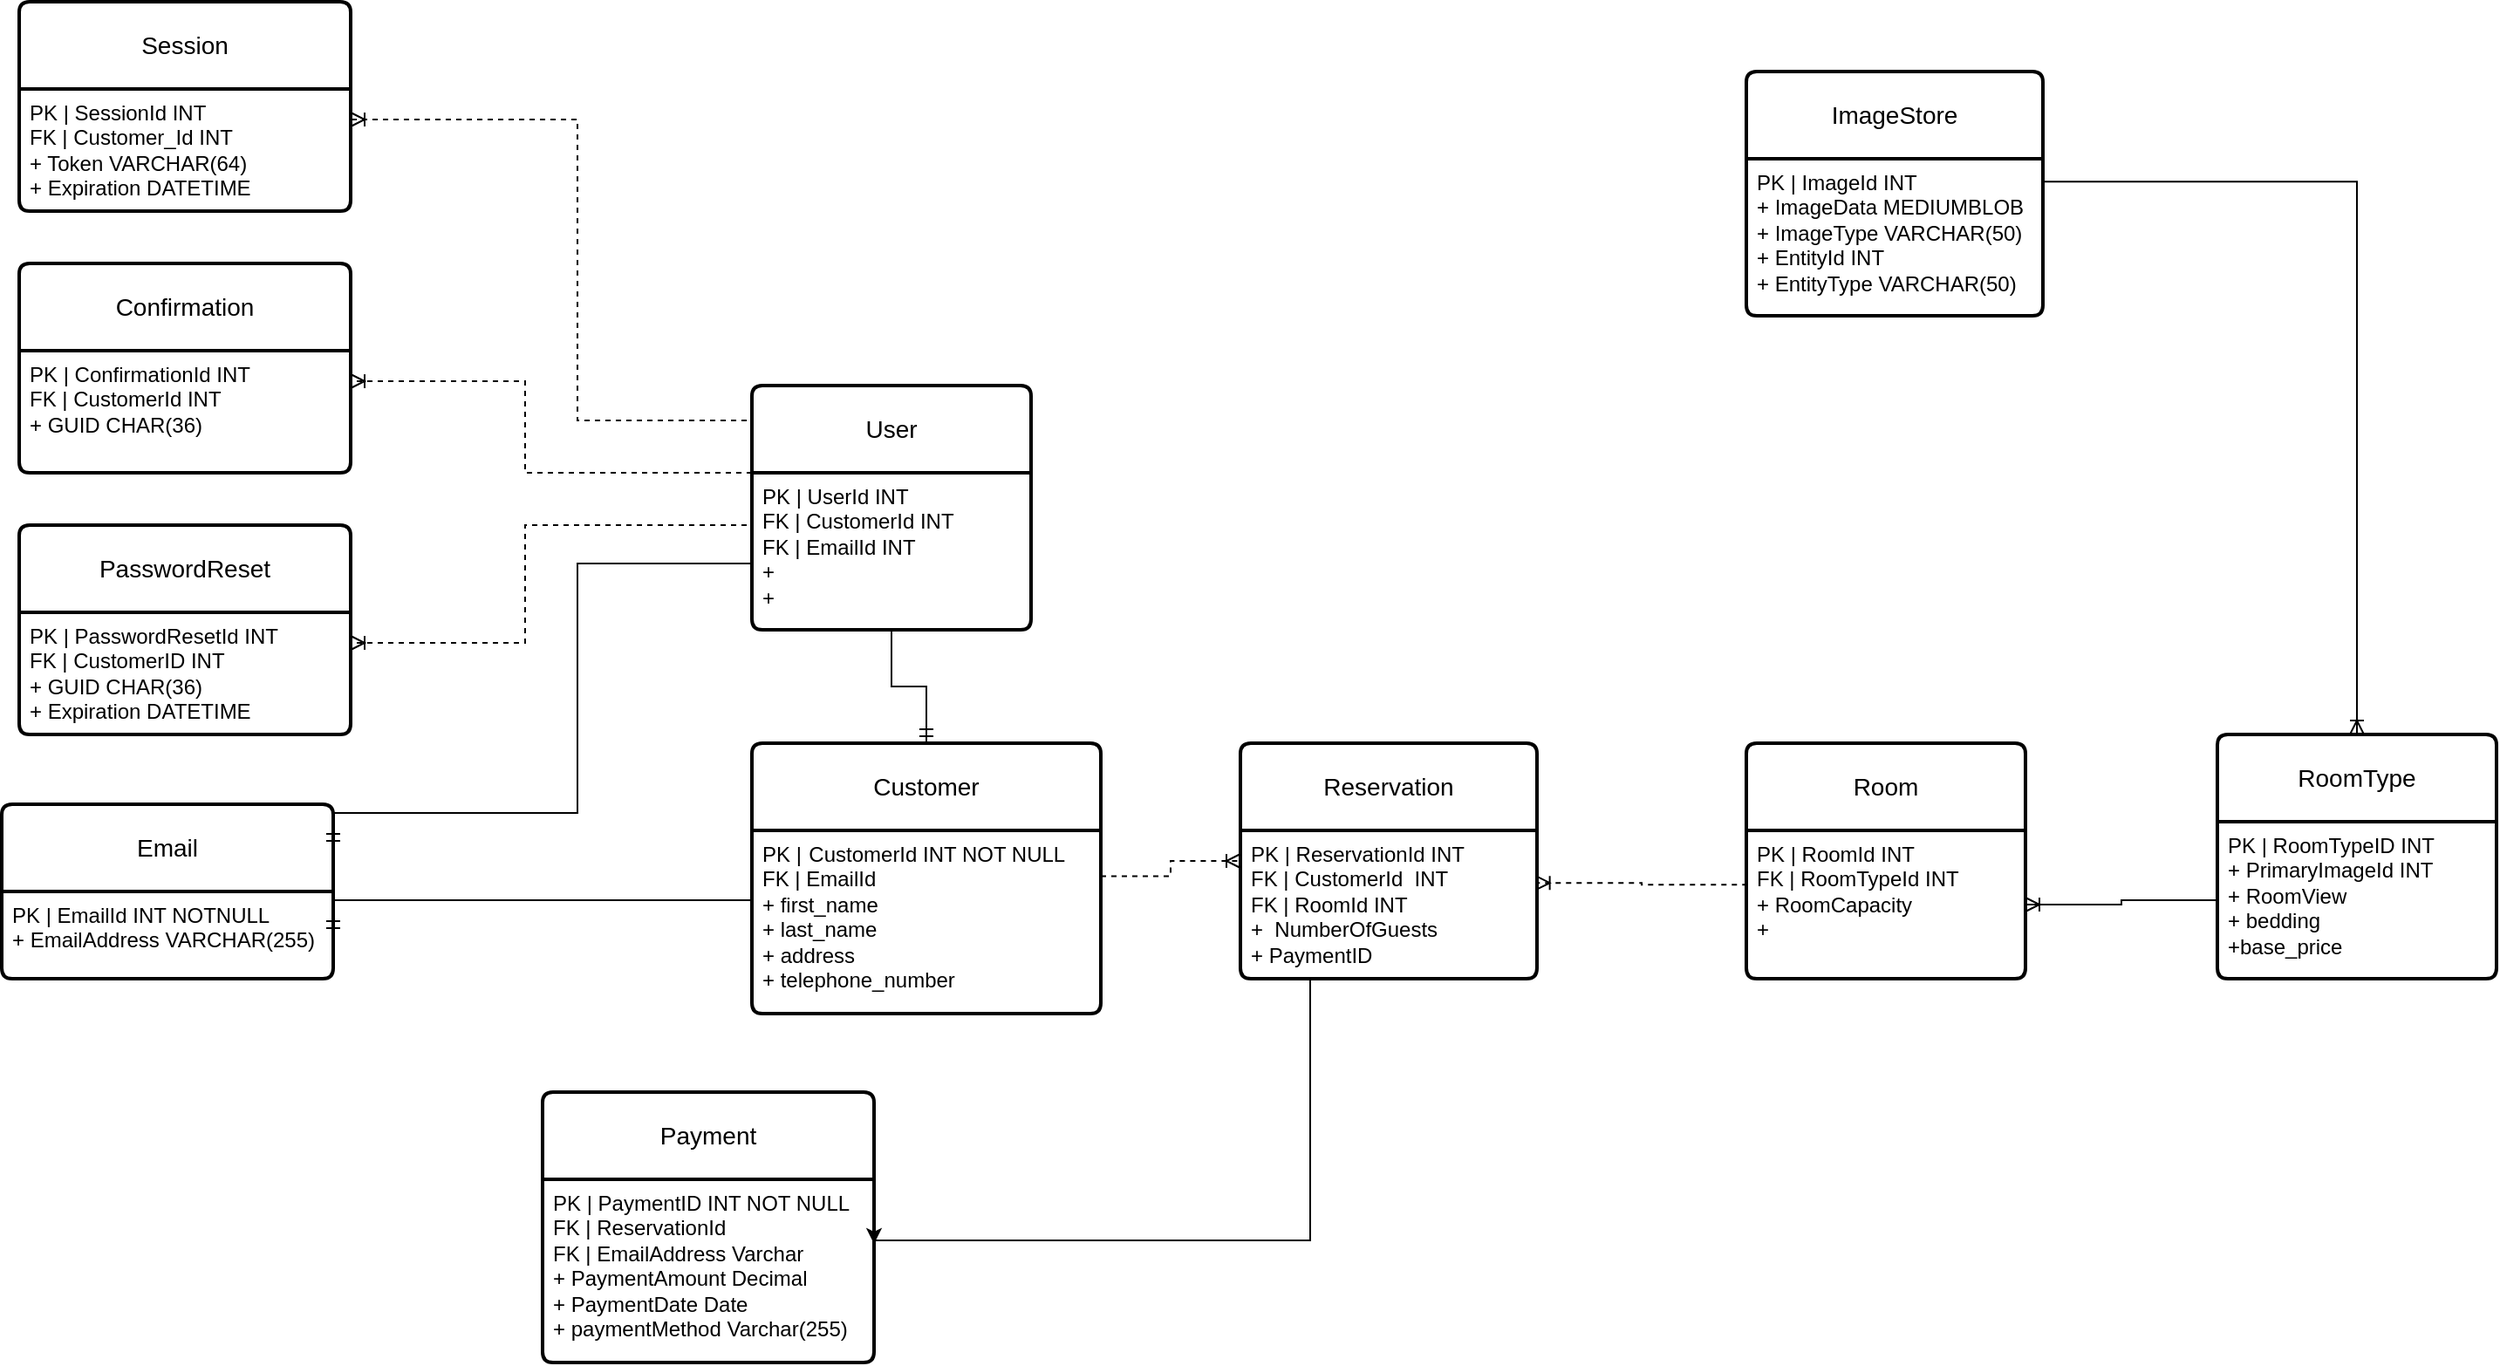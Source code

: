 <mxfile version="22.1.22" type="embed">
  <diagram id="R2lEEEUBdFMjLlhIrx00" name="Page-1">
    <mxGraphModel dx="864" dy="799" grid="1" gridSize="10" guides="1" tooltips="1" connect="1" arrows="1" fold="1" page="1" pageScale="1" pageWidth="850" pageHeight="1100" math="0" shadow="0" extFonts="Permanent Marker^https://fonts.googleapis.com/css?family=Permanent+Marker">
      <root>
        <mxCell id="0" />
        <mxCell id="1" parent="0" />
        <mxCell id="xTQfs5T80yT4qUn2D3Ki-52" value="Customer" style="swimlane;childLayout=stackLayout;horizontal=1;startSize=50;horizontalStack=0;rounded=1;fontSize=14;fontStyle=0;strokeWidth=2;resizeParent=0;resizeLast=1;shadow=0;dashed=0;align=center;arcSize=4;whiteSpace=wrap;html=1;" parent="1" vertex="1">
          <mxGeometry x="480" y="445" width="200" height="155" as="geometry">
            <mxRectangle x="480" y="445" width="100" height="50" as="alternateBounds" />
          </mxGeometry>
        </mxCell>
        <mxCell id="xTQfs5T80yT4qUn2D3Ki-53" value="PK |&lt;span style=&quot;white-space: pre;&quot;&gt;&#x9;&lt;/span&gt;CustomerId INT NOT NULL&lt;div&gt;FK | EmailId&lt;/div&gt;&lt;div&gt;+ first_name&lt;/div&gt;&lt;div&gt;+ last_name&lt;/div&gt;&lt;div&gt;+ address&lt;/div&gt;&lt;div&gt;+ telephone_number&lt;/div&gt;" style="align=left;strokeColor=none;fillColor=none;spacingLeft=4;fontSize=12;verticalAlign=top;resizable=0;rotatable=0;part=1;html=1;" parent="xTQfs5T80yT4qUn2D3Ki-52" vertex="1">
          <mxGeometry y="50" width="200" height="105" as="geometry" />
        </mxCell>
        <mxCell id="xTQfs5T80yT4qUn2D3Ki-54" value="Reservation" style="swimlane;childLayout=stackLayout;horizontal=1;startSize=50;horizontalStack=0;rounded=1;fontSize=14;fontStyle=0;strokeWidth=2;resizeParent=0;resizeLast=1;shadow=0;dashed=0;align=center;arcSize=4;whiteSpace=wrap;html=1;" parent="1" vertex="1">
          <mxGeometry x="760" y="445" width="170" height="135" as="geometry" />
        </mxCell>
        <mxCell id="xTQfs5T80yT4qUn2D3Ki-55" value="&lt;div&gt;PK | ReservationId INT&lt;/div&gt;FK | CustomerId&amp;nbsp; INT&lt;div&gt;FK | RoomId INT&lt;/div&gt;&lt;div&gt;+&amp;nbsp; NumberOfGuests&lt;/div&gt;&lt;div&gt;+ PaymentID&lt;/div&gt;" style="align=left;strokeColor=none;fillColor=none;spacingLeft=4;fontSize=12;verticalAlign=top;resizable=0;rotatable=0;part=1;html=1;" parent="xTQfs5T80yT4qUn2D3Ki-54" vertex="1">
          <mxGeometry y="50" width="170" height="85" as="geometry" />
        </mxCell>
        <mxCell id="xTQfs5T80yT4qUn2D3Ki-56" value="Room" style="swimlane;childLayout=stackLayout;horizontal=1;startSize=50;horizontalStack=0;rounded=1;fontSize=14;fontStyle=0;strokeWidth=2;resizeParent=0;resizeLast=1;shadow=0;dashed=0;align=center;arcSize=4;whiteSpace=wrap;html=1;" parent="1" vertex="1">
          <mxGeometry x="1050" y="445" width="160" height="135" as="geometry" />
        </mxCell>
        <mxCell id="xTQfs5T80yT4qUn2D3Ki-57" value="&lt;div&gt;PK | RoomId INT&lt;/div&gt;FK | RoomTypeId INT&lt;br&gt;+ RoomCapacity&lt;br&gt;&lt;span style=&quot;background-color: initial;&quot;&gt;+&amp;nbsp;&lt;/span&gt;" style="align=left;strokeColor=none;fillColor=none;spacingLeft=4;fontSize=12;verticalAlign=top;resizable=0;rotatable=0;part=1;html=1;" parent="xTQfs5T80yT4qUn2D3Ki-56" vertex="1">
          <mxGeometry y="50" width="160" height="85" as="geometry" />
        </mxCell>
        <mxCell id="xTQfs5T80yT4qUn2D3Ki-60" value="Session" style="swimlane;childLayout=stackLayout;horizontal=1;startSize=50;horizontalStack=0;rounded=1;fontSize=14;fontStyle=0;strokeWidth=2;resizeParent=0;resizeLast=1;shadow=0;dashed=0;align=center;arcSize=4;whiteSpace=wrap;html=1;" parent="1" vertex="1">
          <mxGeometry x="60" y="20" width="190" height="120" as="geometry" />
        </mxCell>
        <mxCell id="xTQfs5T80yT4qUn2D3Ki-61" value="PK | SessionId INT&lt;div&gt;FK | Customer_Id INT&lt;/div&gt;&lt;div&gt;+ Token VARCHAR(64)&lt;/div&gt;&lt;div&gt;+ Expiration DATETIME&lt;/div&gt;" style="align=left;strokeColor=none;fillColor=none;spacingLeft=4;fontSize=12;verticalAlign=top;resizable=0;rotatable=0;part=1;html=1;" parent="xTQfs5T80yT4qUn2D3Ki-60" vertex="1">
          <mxGeometry y="50" width="190" height="70" as="geometry" />
        </mxCell>
        <mxCell id="xTQfs5T80yT4qUn2D3Ki-62" value="Confirmation" style="swimlane;childLayout=stackLayout;horizontal=1;startSize=50;horizontalStack=0;rounded=1;fontSize=14;fontStyle=0;strokeWidth=2;resizeParent=0;resizeLast=1;shadow=0;dashed=0;align=center;arcSize=4;whiteSpace=wrap;html=1;" parent="1" vertex="1">
          <mxGeometry x="60" y="170" width="190" height="120" as="geometry" />
        </mxCell>
        <mxCell id="xTQfs5T80yT4qUn2D3Ki-63" value="PK | ConfirmationId INT&lt;br&gt;FK | CustomerId INT&lt;br&gt;+ GUID CHAR(36)" style="align=left;strokeColor=none;fillColor=none;spacingLeft=4;fontSize=12;verticalAlign=top;resizable=0;rotatable=0;part=1;html=1;" parent="xTQfs5T80yT4qUn2D3Ki-62" vertex="1">
          <mxGeometry y="50" width="190" height="70" as="geometry" />
        </mxCell>
        <mxCell id="xTQfs5T80yT4qUn2D3Ki-66" value="PasswordReset" style="swimlane;childLayout=stackLayout;horizontal=1;startSize=50;horizontalStack=0;rounded=1;fontSize=14;fontStyle=0;strokeWidth=2;resizeParent=0;resizeLast=1;shadow=0;dashed=0;align=center;arcSize=4;whiteSpace=wrap;html=1;" parent="1" vertex="1">
          <mxGeometry x="60" y="320" width="190" height="120" as="geometry" />
        </mxCell>
        <mxCell id="xTQfs5T80yT4qUn2D3Ki-67" value="PK | PasswordResetId INT&lt;br&gt;FK | CustomerID INT&lt;br&gt;+ GUID CHAR(36)&lt;div&gt;+ Expiration DATETIME&lt;/div&gt;" style="align=left;strokeColor=none;fillColor=none;spacingLeft=4;fontSize=12;verticalAlign=top;resizable=0;rotatable=0;part=1;html=1;" parent="xTQfs5T80yT4qUn2D3Ki-66" vertex="1">
          <mxGeometry y="50" width="190" height="70" as="geometry" />
        </mxCell>
        <mxCell id="xTQfs5T80yT4qUn2D3Ki-68" style="edgeStyle=orthogonalEdgeStyle;rounded=0;orthogonalLoop=1;jettySize=auto;html=1;exitX=0;exitY=0.25;exitDx=0;exitDy=0;entryX=1;entryY=0.25;entryDx=0;entryDy=0;dashed=1;endArrow=ERoneToMany;endFill=0;" parent="1" source="xTQfs5T80yT4qUn2D3Ki-81" target="xTQfs5T80yT4qUn2D3Ki-61" edge="1">
          <mxGeometry relative="1" as="geometry">
            <Array as="points">
              <mxPoint x="480" y="260" />
              <mxPoint x="380" y="260" />
              <mxPoint x="380" y="88" />
            </Array>
          </mxGeometry>
        </mxCell>
        <mxCell id="xTQfs5T80yT4qUn2D3Ki-70" style="edgeStyle=orthogonalEdgeStyle;rounded=0;orthogonalLoop=1;jettySize=auto;html=1;exitX=0;exitY=0.5;exitDx=0;exitDy=0;entryX=1;entryY=0.25;entryDx=0;entryDy=0;dashed=1;endArrow=ERoneToMany;endFill=0;" parent="1" source="xTQfs5T80yT4qUn2D3Ki-82" target="xTQfs5T80yT4qUn2D3Ki-67" edge="1">
          <mxGeometry relative="1" as="geometry">
            <Array as="points">
              <mxPoint x="480" y="320" />
              <mxPoint x="350" y="320" />
              <mxPoint x="350" y="388" />
            </Array>
          </mxGeometry>
        </mxCell>
        <mxCell id="xTQfs5T80yT4qUn2D3Ki-73" style="edgeStyle=orthogonalEdgeStyle;rounded=0;orthogonalLoop=1;jettySize=auto;html=1;exitX=1;exitY=0.25;exitDx=0;exitDy=0;entryX=0;entryY=0.5;entryDx=0;entryDy=0;endArrow=ERoneToMany;endFill=0;dashed=1;" parent="1" source="xTQfs5T80yT4qUn2D3Ki-53" target="xTQfs5T80yT4qUn2D3Ki-54" edge="1">
          <mxGeometry relative="1" as="geometry" />
        </mxCell>
        <mxCell id="xTQfs5T80yT4qUn2D3Ki-74" style="edgeStyle=orthogonalEdgeStyle;rounded=0;orthogonalLoop=1;jettySize=auto;html=1;exitX=0.004;exitY=0.366;exitDx=0;exitDy=0;entryX=0.996;entryY=0.354;entryDx=0;entryDy=0;entryPerimeter=0;dashed=1;endArrow=ERoneToMany;endFill=0;exitPerimeter=0;" parent="1" source="xTQfs5T80yT4qUn2D3Ki-57" target="xTQfs5T80yT4qUn2D3Ki-55" edge="1">
          <mxGeometry relative="1" as="geometry" />
        </mxCell>
        <mxCell id="xTQfs5T80yT4qUn2D3Ki-75" value="ImageStore" style="swimlane;childLayout=stackLayout;horizontal=1;startSize=50;horizontalStack=0;rounded=1;fontSize=14;fontStyle=0;strokeWidth=2;resizeParent=0;resizeLast=1;shadow=0;dashed=0;align=center;arcSize=4;whiteSpace=wrap;html=1;" parent="1" vertex="1">
          <mxGeometry x="1050" y="60" width="170" height="140" as="geometry" />
        </mxCell>
        <mxCell id="xTQfs5T80yT4qUn2D3Ki-76" value="PK | ImageId INT&lt;br&gt;+ ImageData MEDIUMBLOB&lt;div&gt;+ ImageType VARCHAR(50)&lt;/div&gt;&lt;div&gt;+ EntityId INT&lt;/div&gt;&lt;div&gt;+ EntityType VARCHAR(50)&lt;/div&gt;" style="align=left;strokeColor=none;fillColor=none;spacingLeft=4;fontSize=12;verticalAlign=top;resizable=0;rotatable=0;part=1;html=1;" parent="xTQfs5T80yT4qUn2D3Ki-75" vertex="1">
          <mxGeometry y="50" width="170" height="90" as="geometry" />
        </mxCell>
        <mxCell id="xTQfs5T80yT4qUn2D3Ki-77" value="RoomType" style="swimlane;childLayout=stackLayout;horizontal=1;startSize=50;horizontalStack=0;rounded=1;fontSize=14;fontStyle=0;strokeWidth=2;resizeParent=0;resizeLast=1;shadow=0;dashed=0;align=center;arcSize=4;whiteSpace=wrap;html=1;" parent="1" vertex="1">
          <mxGeometry x="1320" y="440" width="160" height="140" as="geometry" />
        </mxCell>
        <mxCell id="xTQfs5T80yT4qUn2D3Ki-78" value="PK | RoomTypeID INT&lt;br&gt;+ PrimaryImageId INT&lt;div&gt;+ RoomView&lt;/div&gt;&lt;div&gt;+ bedding&lt;/div&gt;&lt;div&gt;+base_price&lt;/div&gt;" style="align=left;strokeColor=none;fillColor=none;spacingLeft=4;fontSize=12;verticalAlign=top;resizable=0;rotatable=0;part=1;html=1;" parent="xTQfs5T80yT4qUn2D3Ki-77" vertex="1">
          <mxGeometry y="50" width="160" height="90" as="geometry" />
        </mxCell>
        <mxCell id="xTQfs5T80yT4qUn2D3Ki-80" style="edgeStyle=orthogonalEdgeStyle;rounded=0;orthogonalLoop=1;jettySize=auto;html=1;exitX=0.5;exitY=0;exitDx=0;exitDy=0;entryX=1.004;entryY=0.146;entryDx=0;entryDy=0;entryPerimeter=0;endArrow=none;endFill=0;startArrow=ERoneToMany;startFill=0;" parent="1" source="xTQfs5T80yT4qUn2D3Ki-77" target="xTQfs5T80yT4qUn2D3Ki-76" edge="1">
          <mxGeometry relative="1" as="geometry" />
        </mxCell>
        <mxCell id="xTQfs5T80yT4qUn2D3Ki-81" value="User" style="swimlane;childLayout=stackLayout;horizontal=1;startSize=50;horizontalStack=0;rounded=1;fontSize=14;fontStyle=0;strokeWidth=2;resizeParent=0;resizeLast=1;shadow=0;dashed=0;align=center;arcSize=4;whiteSpace=wrap;html=1;" parent="1" vertex="1">
          <mxGeometry x="480" y="240" width="160" height="140" as="geometry" />
        </mxCell>
        <mxCell id="xTQfs5T80yT4qUn2D3Ki-82" value="PK | UserId INT&lt;br&gt;FK | CustomerId INT&lt;br&gt;FK | EmailId INT&lt;br&gt;&lt;div&gt;+&amp;nbsp;&lt;/div&gt;&lt;div&gt;+&amp;nbsp;&lt;/div&gt;" style="align=left;strokeColor=none;fillColor=none;spacingLeft=4;fontSize=12;verticalAlign=top;resizable=0;rotatable=0;part=1;html=1;" parent="xTQfs5T80yT4qUn2D3Ki-81" vertex="1">
          <mxGeometry y="50" width="160" height="90" as="geometry" />
        </mxCell>
        <mxCell id="xTQfs5T80yT4qUn2D3Ki-83" style="edgeStyle=orthogonalEdgeStyle;rounded=0;orthogonalLoop=1;jettySize=auto;html=1;exitX=0.5;exitY=1;exitDx=0;exitDy=0;entryX=0.5;entryY=0;entryDx=0;entryDy=0;endArrow=ERmandOne;endFill=0;" parent="1" source="xTQfs5T80yT4qUn2D3Ki-82" target="xTQfs5T80yT4qUn2D3Ki-52" edge="1">
          <mxGeometry relative="1" as="geometry" />
        </mxCell>
        <mxCell id="xTQfs5T80yT4qUn2D3Ki-86" value="Email" style="swimlane;childLayout=stackLayout;horizontal=1;startSize=50;horizontalStack=0;rounded=1;fontSize=14;fontStyle=0;strokeWidth=2;resizeParent=0;resizeLast=1;shadow=0;dashed=0;align=center;arcSize=4;whiteSpace=wrap;html=1;" parent="1" vertex="1">
          <mxGeometry x="50" y="480" width="190" height="100" as="geometry" />
        </mxCell>
        <mxCell id="xTQfs5T80yT4qUn2D3Ki-87" value="PK | EmailId INT NOTNULL&lt;div&gt;+ EmailAddress VARCHAR(255)&lt;/div&gt;" style="align=left;strokeColor=none;fillColor=none;spacingLeft=4;fontSize=12;verticalAlign=top;resizable=0;rotatable=0;part=1;html=1;" parent="xTQfs5T80yT4qUn2D3Ki-86" vertex="1">
          <mxGeometry y="50" width="190" height="50" as="geometry" />
        </mxCell>
        <mxCell id="xTQfs5T80yT4qUn2D3Ki-88" style="edgeStyle=orthogonalEdgeStyle;rounded=0;orthogonalLoop=1;jettySize=auto;html=1;exitX=0;exitY=0.75;exitDx=0;exitDy=0;entryX=1;entryY=0.25;entryDx=0;entryDy=0;endArrow=ERmandOne;endFill=0;" parent="1" source="xTQfs5T80yT4qUn2D3Ki-82" target="xTQfs5T80yT4qUn2D3Ki-86" edge="1">
          <mxGeometry relative="1" as="geometry">
            <Array as="points">
              <mxPoint x="380" y="342" />
              <mxPoint x="380" y="485" />
            </Array>
          </mxGeometry>
        </mxCell>
        <mxCell id="xTQfs5T80yT4qUn2D3Ki-89" style="edgeStyle=orthogonalEdgeStyle;rounded=0;orthogonalLoop=1;jettySize=auto;html=1;exitX=0;exitY=0.5;exitDx=0;exitDy=0;entryX=1;entryY=0.5;entryDx=0;entryDy=0;endArrow=ERmandOne;endFill=0;" parent="1" source="xTQfs5T80yT4qUn2D3Ki-53" target="xTQfs5T80yT4qUn2D3Ki-87" edge="1">
          <mxGeometry relative="1" as="geometry">
            <Array as="points">
              <mxPoint x="480" y="535" />
            </Array>
          </mxGeometry>
        </mxCell>
        <mxCell id="xTQfs5T80yT4qUn2D3Ki-90" style="edgeStyle=orthogonalEdgeStyle;rounded=0;orthogonalLoop=1;jettySize=auto;html=1;exitX=0;exitY=0;exitDx=0;exitDy=0;entryX=1;entryY=0.25;entryDx=0;entryDy=0;dashed=1;endArrow=ERoneToMany;endFill=0;" parent="1" source="xTQfs5T80yT4qUn2D3Ki-82" target="xTQfs5T80yT4qUn2D3Ki-63" edge="1">
          <mxGeometry relative="1" as="geometry">
            <Array as="points">
              <mxPoint x="350" y="290" />
              <mxPoint x="350" y="238" />
            </Array>
          </mxGeometry>
        </mxCell>
        <mxCell id="xTQfs5T80yT4qUn2D3Ki-97" value="" style="edgeStyle=orthogonalEdgeStyle;rounded=0;orthogonalLoop=1;jettySize=auto;html=1;endArrow=ERoneToMany;endFill=0;" parent="1" source="xTQfs5T80yT4qUn2D3Ki-78" target="xTQfs5T80yT4qUn2D3Ki-57" edge="1">
          <mxGeometry relative="1" as="geometry" />
        </mxCell>
        <mxCell id="17" value="Payment" style="swimlane;childLayout=stackLayout;horizontal=1;startSize=50;horizontalStack=0;rounded=1;fontSize=14;fontStyle=0;strokeWidth=2;resizeParent=0;resizeLast=1;shadow=0;dashed=0;align=center;arcSize=4;whiteSpace=wrap;html=1;" parent="1" vertex="1">
          <mxGeometry x="360" y="645" width="190" height="155" as="geometry" />
        </mxCell>
        <mxCell id="20" style="edgeStyle=orthogonalEdgeStyle;rounded=0;orthogonalLoop=1;jettySize=auto;html=1;exitX=0.5;exitY=1;exitDx=0;exitDy=0;entryX=0.995;entryY=0.411;entryDx=0;entryDy=0;entryPerimeter=0;" parent="17" edge="1">
          <mxGeometry relative="1" as="geometry">
            <mxPoint x="190" y="86.99" as="targetPoint" />
            <mxPoint x="510.95" y="-65" as="sourcePoint" />
            <Array as="points">
              <mxPoint x="440" y="-65" />
              <mxPoint x="440" y="85" />
              <mxPoint x="190" y="85" />
            </Array>
          </mxGeometry>
        </mxCell>
        <mxCell id="18" value="PK | PaymentID INT NOT NULL&lt;div&gt;FK | ReservationId&lt;br&gt;&lt;div&gt;FK | EmailAddress Varchar&lt;/div&gt;&lt;div&gt;+ PaymentAmount Decimal&lt;/div&gt;&lt;div&gt;+ PaymentDate Date&lt;/div&gt;&lt;div&gt;+ paymentMethod Varchar(255)&lt;/div&gt;&lt;/div&gt;" style="align=left;strokeColor=none;fillColor=none;spacingLeft=4;fontSize=12;verticalAlign=top;resizable=0;rotatable=0;part=1;html=1;" parent="17" vertex="1">
          <mxGeometry y="50" width="190" height="105" as="geometry" />
        </mxCell>
      </root>
    </mxGraphModel>
  </diagram>
</mxfile>

